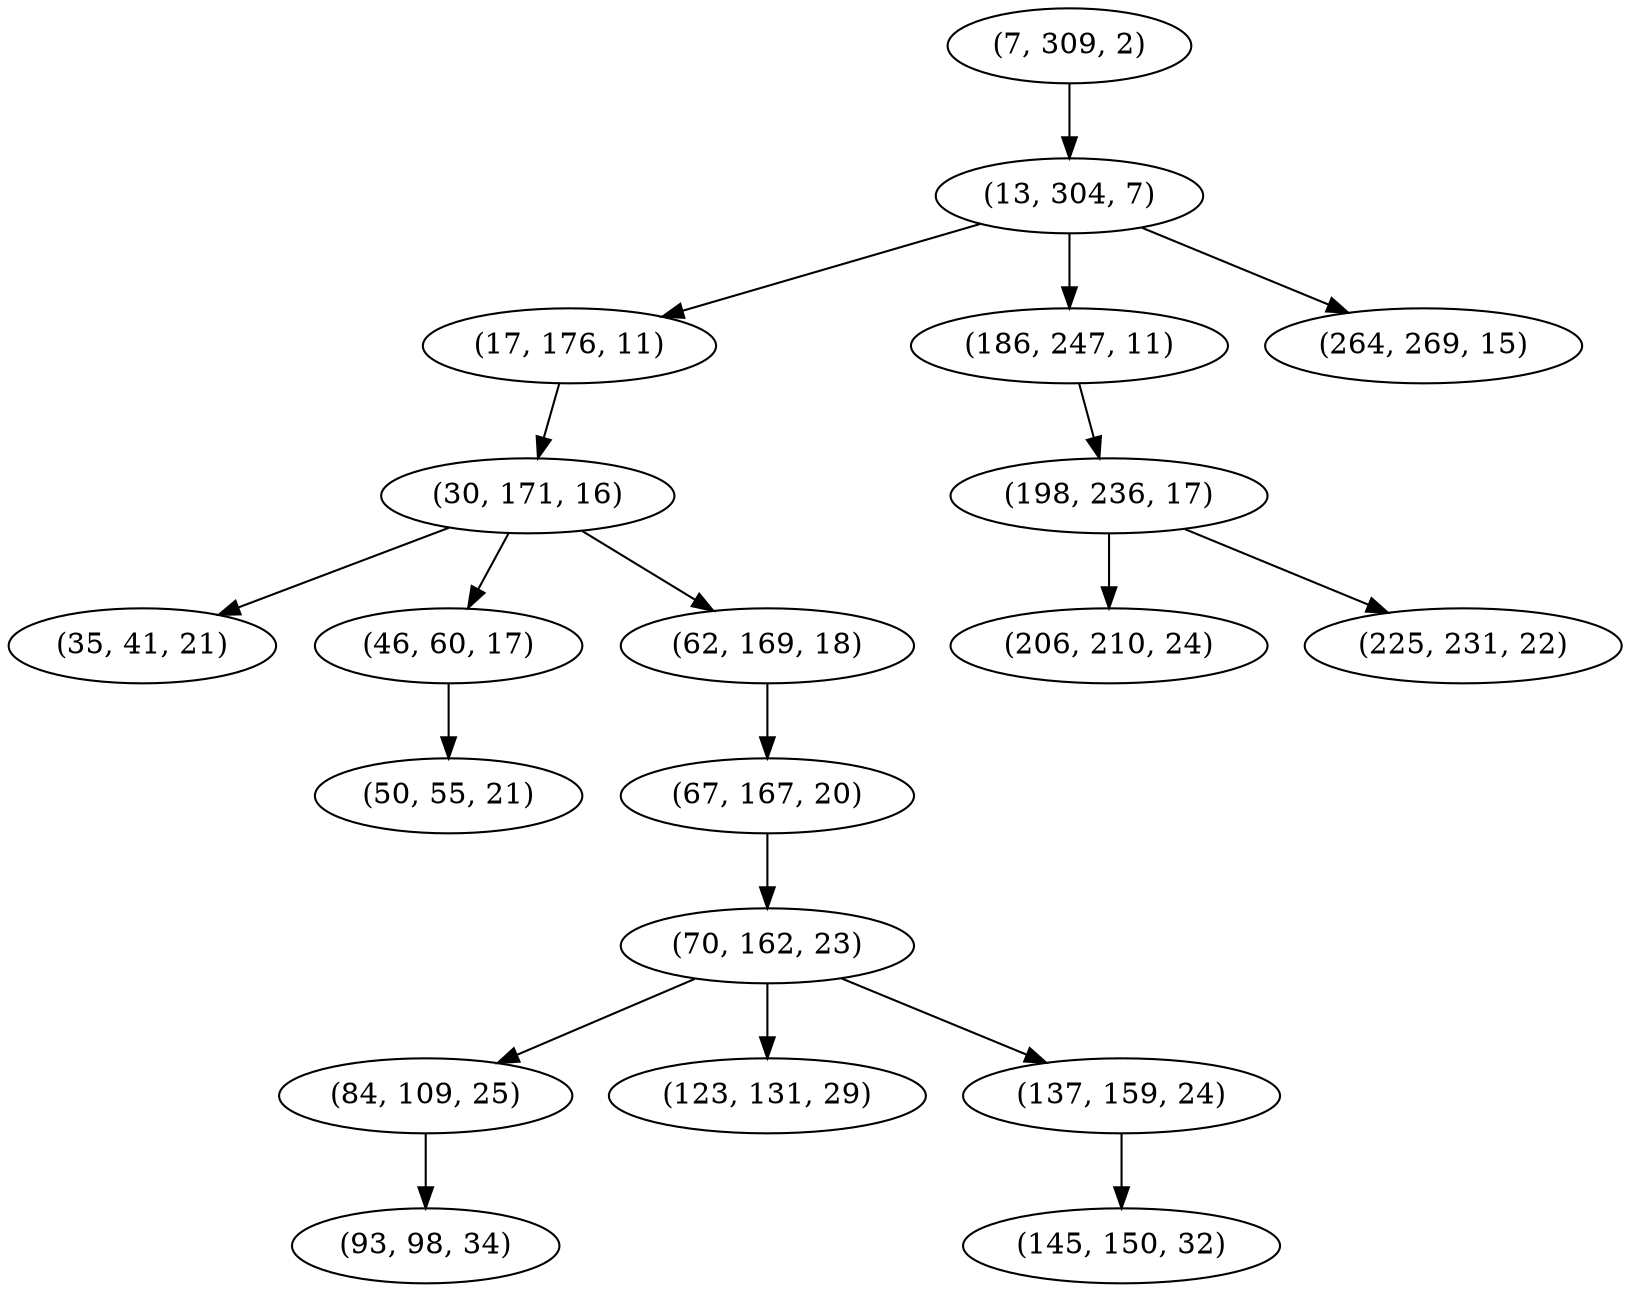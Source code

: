 digraph tree {
    "(7, 309, 2)";
    "(13, 304, 7)";
    "(17, 176, 11)";
    "(30, 171, 16)";
    "(35, 41, 21)";
    "(46, 60, 17)";
    "(50, 55, 21)";
    "(62, 169, 18)";
    "(67, 167, 20)";
    "(70, 162, 23)";
    "(84, 109, 25)";
    "(93, 98, 34)";
    "(123, 131, 29)";
    "(137, 159, 24)";
    "(145, 150, 32)";
    "(186, 247, 11)";
    "(198, 236, 17)";
    "(206, 210, 24)";
    "(225, 231, 22)";
    "(264, 269, 15)";
    "(7, 309, 2)" -> "(13, 304, 7)";
    "(13, 304, 7)" -> "(17, 176, 11)";
    "(13, 304, 7)" -> "(186, 247, 11)";
    "(13, 304, 7)" -> "(264, 269, 15)";
    "(17, 176, 11)" -> "(30, 171, 16)";
    "(30, 171, 16)" -> "(35, 41, 21)";
    "(30, 171, 16)" -> "(46, 60, 17)";
    "(30, 171, 16)" -> "(62, 169, 18)";
    "(46, 60, 17)" -> "(50, 55, 21)";
    "(62, 169, 18)" -> "(67, 167, 20)";
    "(67, 167, 20)" -> "(70, 162, 23)";
    "(70, 162, 23)" -> "(84, 109, 25)";
    "(70, 162, 23)" -> "(123, 131, 29)";
    "(70, 162, 23)" -> "(137, 159, 24)";
    "(84, 109, 25)" -> "(93, 98, 34)";
    "(137, 159, 24)" -> "(145, 150, 32)";
    "(186, 247, 11)" -> "(198, 236, 17)";
    "(198, 236, 17)" -> "(206, 210, 24)";
    "(198, 236, 17)" -> "(225, 231, 22)";
}
